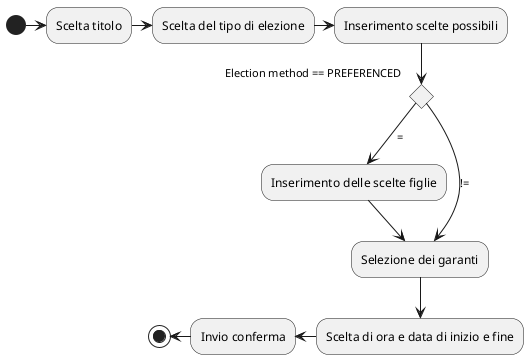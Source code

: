 '' Copyright (C) 2022 Alessandro "Sgorblex" Clerici Lorenzini and Edoardo "Miniman" Della Rossa
'
' This work may be distributed and/or modified under the
' conditions of the LaTeX Project Public License, either version 1.3
' of this license or (at your option) any later version.
' The latest version of this license is in
'   http://www.latex-project.org/lppl.txt
' and version 1.3 or later is part of all distributions of LaTeX
' version 2005/12/01 or later.
'
' This work has the LPPL maintenance status `maintained'.
'
' The Current Maintainer of this work is Alessandro Clerici Lorenzini
'
' This work consists of the files listed in work.txt


@startuml
(*) -r-> "Scelta titolo"
-r-> "Scelta del tipo di elezione"
-r-> "Inserimento scelte possibili"
if "Election method == PREFERENCED" then
	--> [=] "Inserimento delle scelte figlie"
  --> "Selezione dei garanti"
else
	--> [!=] "Selezione dei garanti"
--> "Scelta di ora e data di inizio e fine"
-l-> "Invio conferma"
-l-> (*)
@enduml

